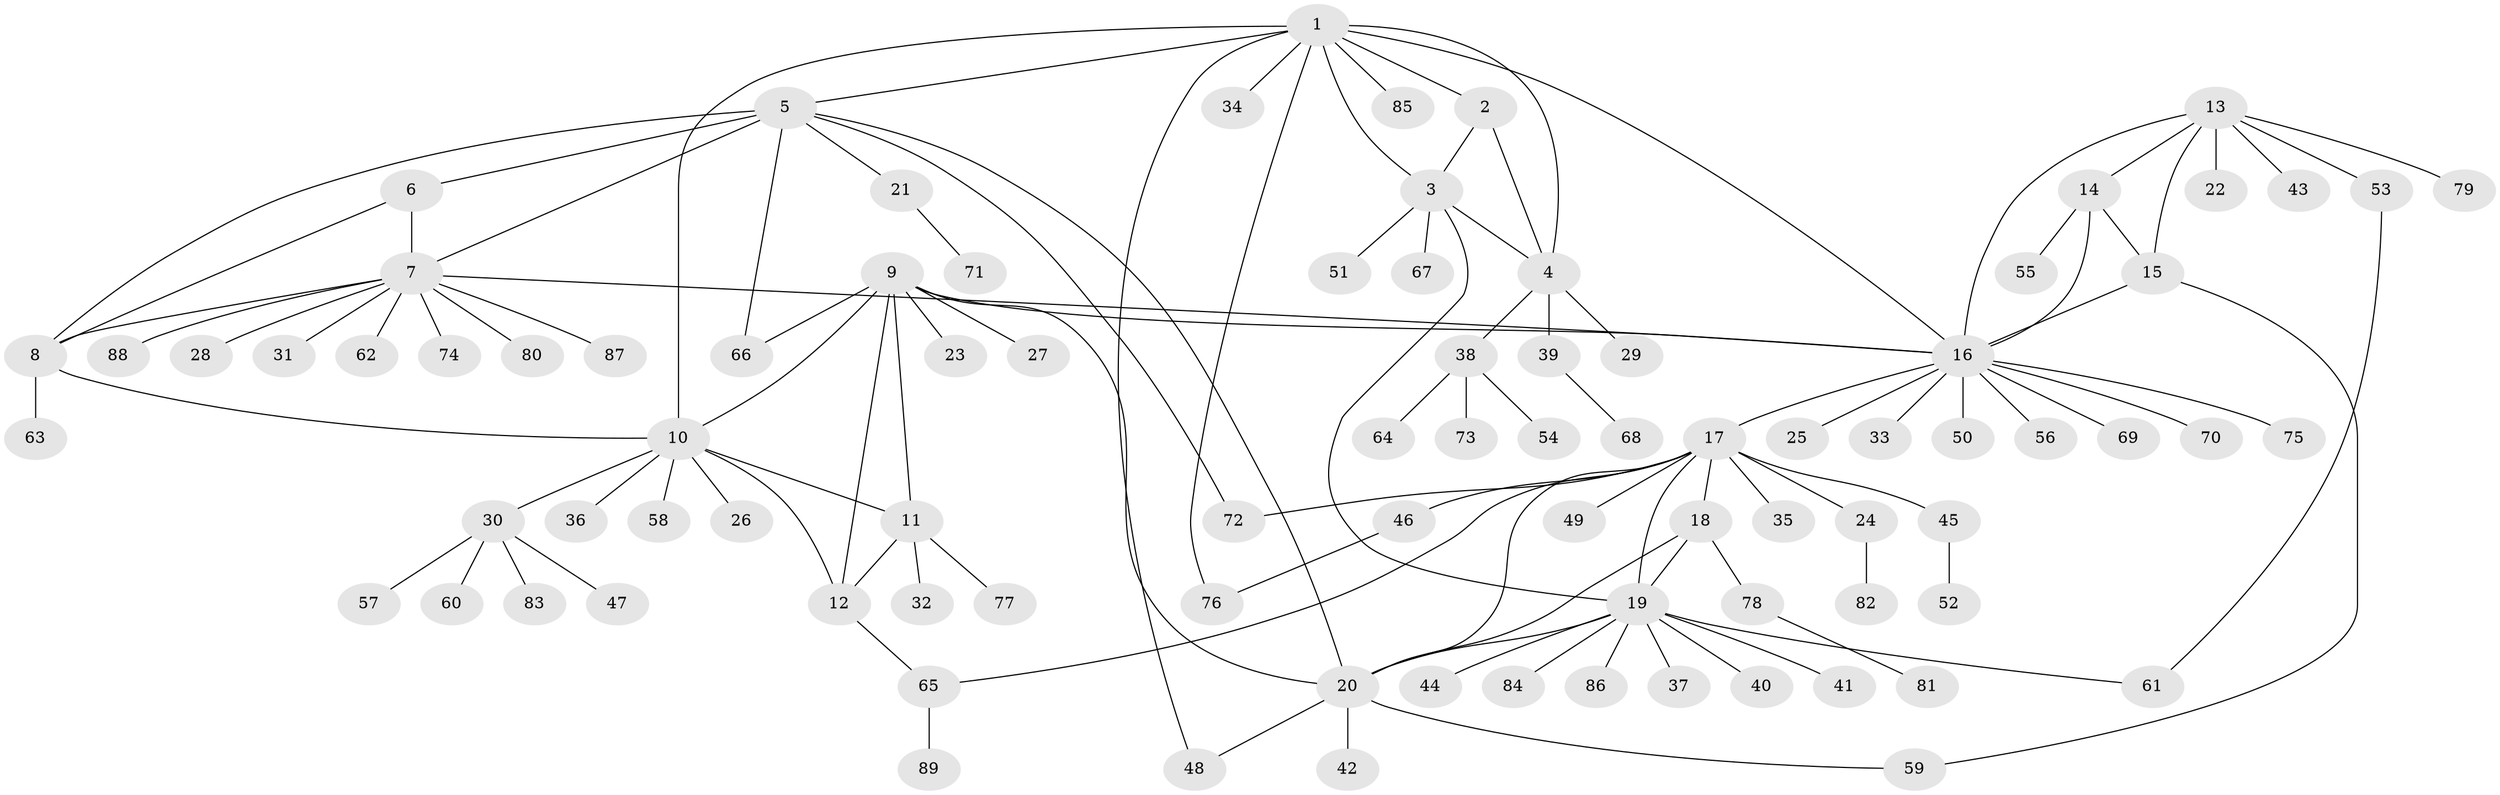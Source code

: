 // Generated by graph-tools (version 1.1) at 2025/26/03/09/25 03:26:35]
// undirected, 89 vertices, 116 edges
graph export_dot {
graph [start="1"]
  node [color=gray90,style=filled];
  1;
  2;
  3;
  4;
  5;
  6;
  7;
  8;
  9;
  10;
  11;
  12;
  13;
  14;
  15;
  16;
  17;
  18;
  19;
  20;
  21;
  22;
  23;
  24;
  25;
  26;
  27;
  28;
  29;
  30;
  31;
  32;
  33;
  34;
  35;
  36;
  37;
  38;
  39;
  40;
  41;
  42;
  43;
  44;
  45;
  46;
  47;
  48;
  49;
  50;
  51;
  52;
  53;
  54;
  55;
  56;
  57;
  58;
  59;
  60;
  61;
  62;
  63;
  64;
  65;
  66;
  67;
  68;
  69;
  70;
  71;
  72;
  73;
  74;
  75;
  76;
  77;
  78;
  79;
  80;
  81;
  82;
  83;
  84;
  85;
  86;
  87;
  88;
  89;
  1 -- 2;
  1 -- 3;
  1 -- 4;
  1 -- 5;
  1 -- 10;
  1 -- 16;
  1 -- 34;
  1 -- 48;
  1 -- 76;
  1 -- 85;
  2 -- 3;
  2 -- 4;
  3 -- 4;
  3 -- 19;
  3 -- 51;
  3 -- 67;
  4 -- 29;
  4 -- 38;
  4 -- 39;
  5 -- 6;
  5 -- 7;
  5 -- 8;
  5 -- 20;
  5 -- 21;
  5 -- 66;
  5 -- 72;
  6 -- 7;
  6 -- 8;
  7 -- 8;
  7 -- 16;
  7 -- 28;
  7 -- 31;
  7 -- 62;
  7 -- 74;
  7 -- 80;
  7 -- 87;
  7 -- 88;
  8 -- 10;
  8 -- 63;
  9 -- 10;
  9 -- 11;
  9 -- 12;
  9 -- 16;
  9 -- 20;
  9 -- 23;
  9 -- 27;
  9 -- 66;
  10 -- 11;
  10 -- 12;
  10 -- 26;
  10 -- 30;
  10 -- 36;
  10 -- 58;
  11 -- 12;
  11 -- 32;
  11 -- 77;
  12 -- 65;
  13 -- 14;
  13 -- 15;
  13 -- 16;
  13 -- 22;
  13 -- 43;
  13 -- 53;
  13 -- 79;
  14 -- 15;
  14 -- 16;
  14 -- 55;
  15 -- 16;
  15 -- 59;
  16 -- 17;
  16 -- 25;
  16 -- 33;
  16 -- 50;
  16 -- 56;
  16 -- 69;
  16 -- 70;
  16 -- 75;
  17 -- 18;
  17 -- 19;
  17 -- 20;
  17 -- 24;
  17 -- 35;
  17 -- 45;
  17 -- 46;
  17 -- 49;
  17 -- 65;
  17 -- 72;
  18 -- 19;
  18 -- 20;
  18 -- 78;
  19 -- 20;
  19 -- 37;
  19 -- 40;
  19 -- 41;
  19 -- 44;
  19 -- 61;
  19 -- 84;
  19 -- 86;
  20 -- 42;
  20 -- 48;
  20 -- 59;
  21 -- 71;
  24 -- 82;
  30 -- 47;
  30 -- 57;
  30 -- 60;
  30 -- 83;
  38 -- 54;
  38 -- 64;
  38 -- 73;
  39 -- 68;
  45 -- 52;
  46 -- 76;
  53 -- 61;
  65 -- 89;
  78 -- 81;
}
